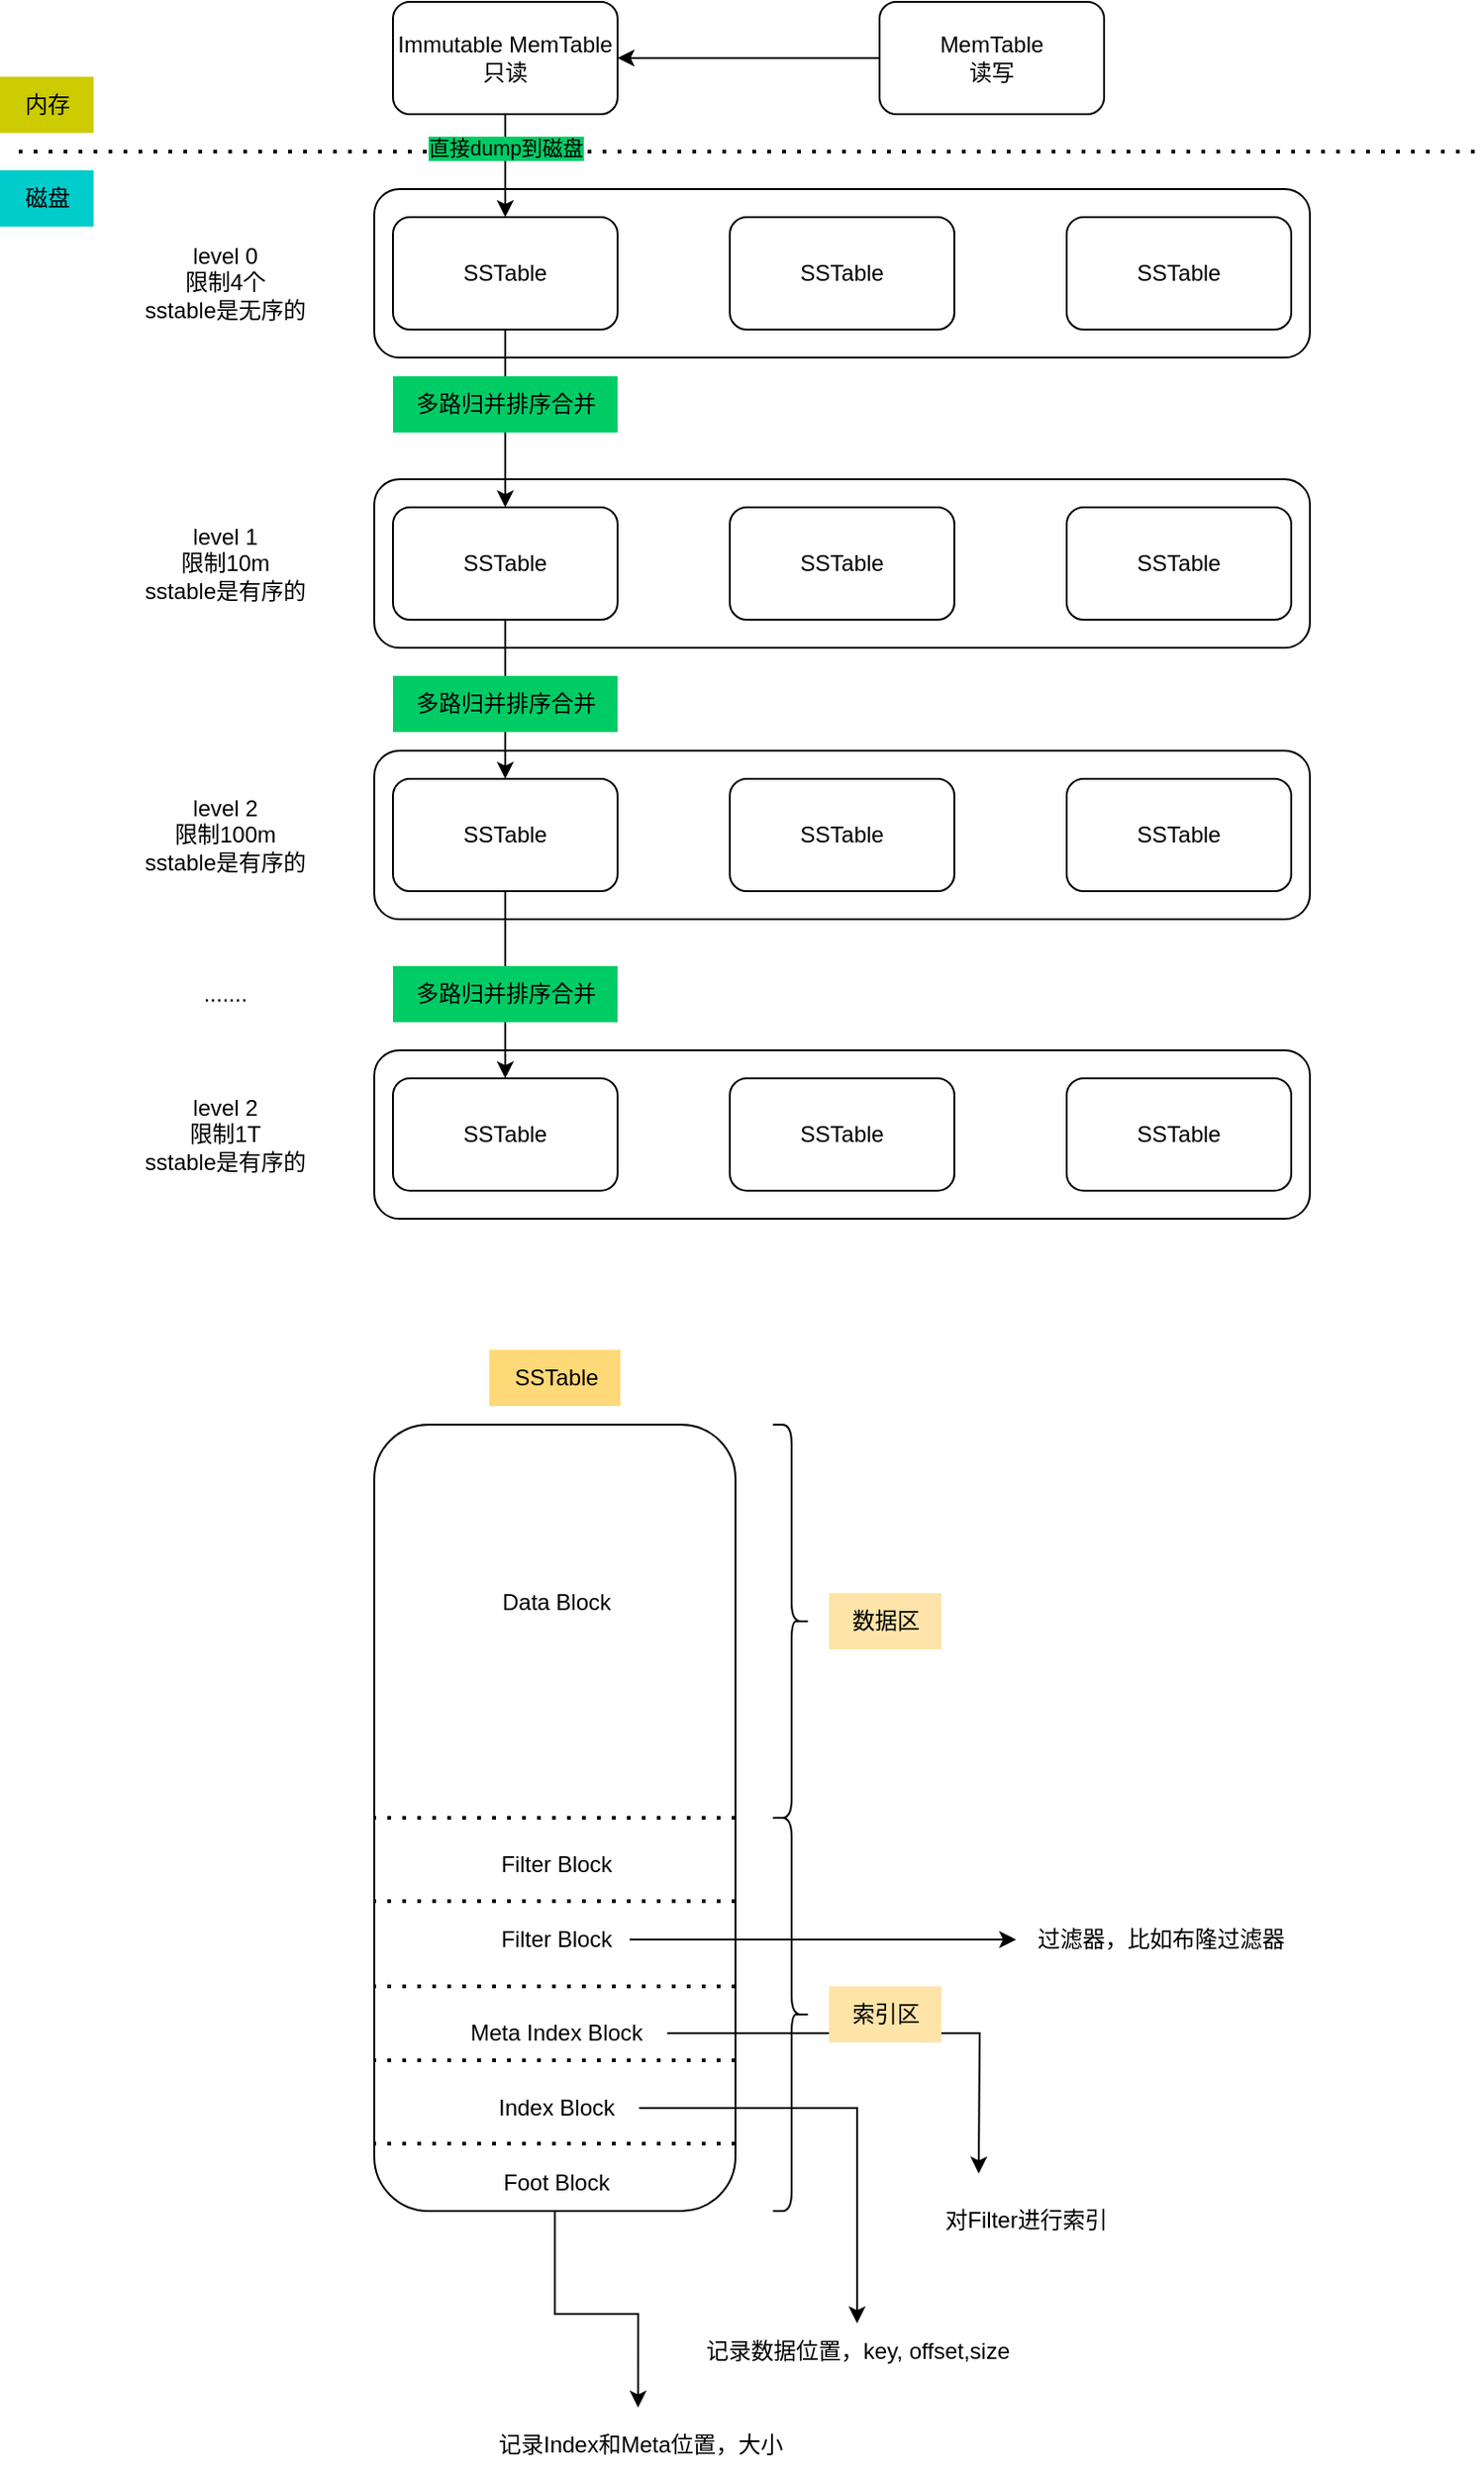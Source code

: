 <mxfile version="21.1.2" type="github">
  <diagram name="第 1 页" id="DpWjpTrRLR56Bfg4YwXq">
    <mxGraphModel dx="1434" dy="827" grid="1" gridSize="10" guides="1" tooltips="1" connect="1" arrows="1" fold="1" page="1" pageScale="1" pageWidth="827" pageHeight="1169" math="0" shadow="0">
      <root>
        <mxCell id="0" />
        <mxCell id="1" parent="0" />
        <mxCell id="41XTSsq1T5iFCWoXo_aQ-10" value="" style="rounded=1;whiteSpace=wrap;html=1;" vertex="1" parent="1">
          <mxGeometry x="240" y="340" width="500" height="90" as="geometry" />
        </mxCell>
        <mxCell id="41XTSsq1T5iFCWoXo_aQ-19" style="edgeStyle=orthogonalEdgeStyle;rounded=0;orthogonalLoop=1;jettySize=auto;html=1;exitX=0.5;exitY=1;exitDx=0;exitDy=0;entryX=0.5;entryY=0;entryDx=0;entryDy=0;" edge="1" parent="1" source="41XTSsq1T5iFCWoXo_aQ-1" target="41XTSsq1T5iFCWoXo_aQ-7">
          <mxGeometry relative="1" as="geometry" />
        </mxCell>
        <mxCell id="41XTSsq1T5iFCWoXo_aQ-1" value="Immutable MemTable&lt;br&gt;只读" style="rounded=1;whiteSpace=wrap;html=1;" vertex="1" parent="1">
          <mxGeometry x="250" y="240" width="120" height="60" as="geometry" />
        </mxCell>
        <mxCell id="41XTSsq1T5iFCWoXo_aQ-3" style="edgeStyle=orthogonalEdgeStyle;rounded=0;orthogonalLoop=1;jettySize=auto;html=1;exitX=0;exitY=0.5;exitDx=0;exitDy=0;entryX=1;entryY=0.5;entryDx=0;entryDy=0;" edge="1" parent="1" source="41XTSsq1T5iFCWoXo_aQ-2" target="41XTSsq1T5iFCWoXo_aQ-1">
          <mxGeometry relative="1" as="geometry" />
        </mxCell>
        <mxCell id="41XTSsq1T5iFCWoXo_aQ-2" value="MemTable&lt;br&gt;读写" style="rounded=1;whiteSpace=wrap;html=1;" vertex="1" parent="1">
          <mxGeometry x="510" y="240" width="120" height="60" as="geometry" />
        </mxCell>
        <mxCell id="41XTSsq1T5iFCWoXo_aQ-4" value="" style="endArrow=none;dashed=1;html=1;dashPattern=1 3;strokeWidth=2;rounded=0;" edge="1" parent="1">
          <mxGeometry width="50" height="50" relative="1" as="geometry">
            <mxPoint x="50" y="320" as="sourcePoint" />
            <mxPoint x="830" y="320" as="targetPoint" />
          </mxGeometry>
        </mxCell>
        <mxCell id="41XTSsq1T5iFCWoXo_aQ-20" value="直接dump到磁盘" style="edgeLabel;html=1;align=center;verticalAlign=middle;resizable=0;points=[];labelBackgroundColor=#00CC66;" vertex="1" connectable="0" parent="41XTSsq1T5iFCWoXo_aQ-4">
          <mxGeometry x="-0.277" y="2" relative="1" as="geometry">
            <mxPoint x="-22" as="offset" />
          </mxGeometry>
        </mxCell>
        <mxCell id="41XTSsq1T5iFCWoXo_aQ-5" value="内存" style="text;html=1;align=center;verticalAlign=middle;resizable=0;points=[];autosize=1;strokeColor=none;fillColor=#CCCC00;" vertex="1" parent="1">
          <mxGeometry x="40" y="280" width="50" height="30" as="geometry" />
        </mxCell>
        <mxCell id="41XTSsq1T5iFCWoXo_aQ-6" value="磁盘" style="text;html=1;align=center;verticalAlign=middle;resizable=0;points=[];autosize=1;strokeColor=none;fillColor=#00CCCC;" vertex="1" parent="1">
          <mxGeometry x="40" y="330" width="50" height="30" as="geometry" />
        </mxCell>
        <mxCell id="41XTSsq1T5iFCWoXo_aQ-7" value="SSTable" style="rounded=1;whiteSpace=wrap;html=1;" vertex="1" parent="1">
          <mxGeometry x="250" y="355" width="120" height="60" as="geometry" />
        </mxCell>
        <mxCell id="41XTSsq1T5iFCWoXo_aQ-8" value="SSTable" style="rounded=1;whiteSpace=wrap;html=1;" vertex="1" parent="1">
          <mxGeometry x="430" y="355" width="120" height="60" as="geometry" />
        </mxCell>
        <mxCell id="41XTSsq1T5iFCWoXo_aQ-9" value="SSTable" style="rounded=1;whiteSpace=wrap;html=1;" vertex="1" parent="1">
          <mxGeometry x="610" y="355" width="120" height="60" as="geometry" />
        </mxCell>
        <mxCell id="41XTSsq1T5iFCWoXo_aQ-11" value="" style="rounded=1;whiteSpace=wrap;html=1;" vertex="1" parent="1">
          <mxGeometry x="240" y="495" width="500" height="90" as="geometry" />
        </mxCell>
        <mxCell id="41XTSsq1T5iFCWoXo_aQ-12" value="SSTable" style="rounded=1;whiteSpace=wrap;html=1;" vertex="1" parent="1">
          <mxGeometry x="250" y="510" width="120" height="60" as="geometry" />
        </mxCell>
        <mxCell id="41XTSsq1T5iFCWoXo_aQ-13" value="SSTable" style="rounded=1;whiteSpace=wrap;html=1;" vertex="1" parent="1">
          <mxGeometry x="430" y="510" width="120" height="60" as="geometry" />
        </mxCell>
        <mxCell id="41XTSsq1T5iFCWoXo_aQ-14" value="SSTable" style="rounded=1;whiteSpace=wrap;html=1;" vertex="1" parent="1">
          <mxGeometry x="610" y="510" width="120" height="60" as="geometry" />
        </mxCell>
        <mxCell id="41XTSsq1T5iFCWoXo_aQ-15" value="" style="rounded=1;whiteSpace=wrap;html=1;" vertex="1" parent="1">
          <mxGeometry x="240" y="640" width="500" height="90" as="geometry" />
        </mxCell>
        <mxCell id="41XTSsq1T5iFCWoXo_aQ-16" value="SSTable" style="rounded=1;whiteSpace=wrap;html=1;" vertex="1" parent="1">
          <mxGeometry x="250" y="655" width="120" height="60" as="geometry" />
        </mxCell>
        <mxCell id="41XTSsq1T5iFCWoXo_aQ-17" value="SSTable" style="rounded=1;whiteSpace=wrap;html=1;" vertex="1" parent="1">
          <mxGeometry x="430" y="655" width="120" height="60" as="geometry" />
        </mxCell>
        <mxCell id="41XTSsq1T5iFCWoXo_aQ-18" value="SSTable" style="rounded=1;whiteSpace=wrap;html=1;" vertex="1" parent="1">
          <mxGeometry x="610" y="655" width="120" height="60" as="geometry" />
        </mxCell>
        <mxCell id="41XTSsq1T5iFCWoXo_aQ-21" value="level 0&lt;br&gt;限制4个&lt;br&gt;sstable是无序的" style="text;html=1;align=center;verticalAlign=middle;resizable=0;points=[];autosize=1;strokeColor=none;fillColor=none;" vertex="1" parent="1">
          <mxGeometry x="105" y="360" width="110" height="60" as="geometry" />
        </mxCell>
        <mxCell id="41XTSsq1T5iFCWoXo_aQ-22" value="level 1&lt;br&gt;限制10m&lt;br&gt;sstable是有序的" style="text;html=1;align=center;verticalAlign=middle;resizable=0;points=[];autosize=1;strokeColor=none;fillColor=none;" vertex="1" parent="1">
          <mxGeometry x="105" y="510" width="110" height="60" as="geometry" />
        </mxCell>
        <mxCell id="41XTSsq1T5iFCWoXo_aQ-23" value="level 2&lt;br&gt;限制100m&lt;br&gt;sstable是有序的" style="text;html=1;align=center;verticalAlign=middle;resizable=0;points=[];autosize=1;strokeColor=none;fillColor=none;" vertex="1" parent="1">
          <mxGeometry x="105" y="655" width="110" height="60" as="geometry" />
        </mxCell>
        <mxCell id="41XTSsq1T5iFCWoXo_aQ-24" style="edgeStyle=orthogonalEdgeStyle;rounded=0;orthogonalLoop=1;jettySize=auto;html=1;exitX=0.5;exitY=1;exitDx=0;exitDy=0;entryX=0.5;entryY=0;entryDx=0;entryDy=0;" edge="1" parent="1" source="41XTSsq1T5iFCWoXo_aQ-7" target="41XTSsq1T5iFCWoXo_aQ-12">
          <mxGeometry relative="1" as="geometry" />
        </mxCell>
        <mxCell id="41XTSsq1T5iFCWoXo_aQ-25" value="多路归并排序合并" style="text;html=1;align=center;verticalAlign=middle;resizable=0;points=[];autosize=1;strokeColor=none;fillColor=#00cc66;" vertex="1" parent="1">
          <mxGeometry x="250" y="440" width="120" height="30" as="geometry" />
        </mxCell>
        <mxCell id="41XTSsq1T5iFCWoXo_aQ-26" style="edgeStyle=orthogonalEdgeStyle;rounded=0;orthogonalLoop=1;jettySize=auto;html=1;exitX=0.5;exitY=1;exitDx=0;exitDy=0;entryX=0.5;entryY=0;entryDx=0;entryDy=0;" edge="1" parent="1" source="41XTSsq1T5iFCWoXo_aQ-12" target="41XTSsq1T5iFCWoXo_aQ-16">
          <mxGeometry relative="1" as="geometry" />
        </mxCell>
        <mxCell id="41XTSsq1T5iFCWoXo_aQ-27" value="多路归并排序合并" style="text;html=1;align=center;verticalAlign=middle;resizable=0;points=[];autosize=1;strokeColor=none;fillColor=#00cc66;" vertex="1" parent="1">
          <mxGeometry x="250" y="600" width="120" height="30" as="geometry" />
        </mxCell>
        <mxCell id="41XTSsq1T5iFCWoXo_aQ-28" value="" style="rounded=1;whiteSpace=wrap;html=1;" vertex="1" parent="1">
          <mxGeometry x="240" y="800" width="500" height="90" as="geometry" />
        </mxCell>
        <mxCell id="41XTSsq1T5iFCWoXo_aQ-29" value="SSTable" style="rounded=1;whiteSpace=wrap;html=1;" vertex="1" parent="1">
          <mxGeometry x="250" y="815" width="120" height="60" as="geometry" />
        </mxCell>
        <mxCell id="41XTSsq1T5iFCWoXo_aQ-30" value="SSTable" style="rounded=1;whiteSpace=wrap;html=1;" vertex="1" parent="1">
          <mxGeometry x="430" y="815" width="120" height="60" as="geometry" />
        </mxCell>
        <mxCell id="41XTSsq1T5iFCWoXo_aQ-31" value="SSTable" style="rounded=1;whiteSpace=wrap;html=1;" vertex="1" parent="1">
          <mxGeometry x="610" y="815" width="120" height="60" as="geometry" />
        </mxCell>
        <mxCell id="41XTSsq1T5iFCWoXo_aQ-32" value="level 2&lt;br&gt;限制1T&lt;br&gt;sstable是有序的" style="text;html=1;align=center;verticalAlign=middle;resizable=0;points=[];autosize=1;strokeColor=none;fillColor=none;" vertex="1" parent="1">
          <mxGeometry x="105" y="815" width="110" height="60" as="geometry" />
        </mxCell>
        <mxCell id="41XTSsq1T5iFCWoXo_aQ-34" style="edgeStyle=orthogonalEdgeStyle;rounded=0;orthogonalLoop=1;jettySize=auto;html=1;exitX=0.5;exitY=1;exitDx=0;exitDy=0;entryX=0.5;entryY=0;entryDx=0;entryDy=0;" edge="1" parent="1" source="41XTSsq1T5iFCWoXo_aQ-16" target="41XTSsq1T5iFCWoXo_aQ-29">
          <mxGeometry relative="1" as="geometry" />
        </mxCell>
        <mxCell id="41XTSsq1T5iFCWoXo_aQ-33" value="多路归并排序合并" style="text;html=1;align=center;verticalAlign=middle;resizable=0;points=[];autosize=1;strokeColor=none;fillColor=#00cc66;" vertex="1" parent="1">
          <mxGeometry x="250" y="755" width="120" height="30" as="geometry" />
        </mxCell>
        <mxCell id="41XTSsq1T5iFCWoXo_aQ-36" value="......." style="text;html=1;align=center;verticalAlign=middle;resizable=0;points=[];autosize=1;strokeColor=none;fillColor=none;" vertex="1" parent="1">
          <mxGeometry x="135" y="755" width="50" height="30" as="geometry" />
        </mxCell>
        <mxCell id="41XTSsq1T5iFCWoXo_aQ-37" value="" style="rounded=1;whiteSpace=wrap;html=1;" vertex="1" parent="1">
          <mxGeometry x="240" y="1000" width="193" height="420" as="geometry" />
        </mxCell>
        <mxCell id="41XTSsq1T5iFCWoXo_aQ-40" value="" style="endArrow=none;dashed=1;html=1;dashPattern=1 3;strokeWidth=2;rounded=0;entryX=0;entryY=0.5;entryDx=0;entryDy=0;exitX=1;exitY=0.5;exitDx=0;exitDy=0;" edge="1" parent="1" source="41XTSsq1T5iFCWoXo_aQ-37" target="41XTSsq1T5iFCWoXo_aQ-37">
          <mxGeometry width="50" height="50" relative="1" as="geometry">
            <mxPoint x="-197" y="1100" as="sourcePoint" />
            <mxPoint x="-147" y="1050" as="targetPoint" />
          </mxGeometry>
        </mxCell>
        <mxCell id="41XTSsq1T5iFCWoXo_aQ-43" value="数据区" style="text;html=1;align=center;verticalAlign=middle;resizable=0;points=[];autosize=1;strokeColor=none;fillColor=#fee4a8;" vertex="1" parent="1">
          <mxGeometry x="483" y="1090" width="60" height="30" as="geometry" />
        </mxCell>
        <mxCell id="41XTSsq1T5iFCWoXo_aQ-44" value="" style="shape=curlyBracket;whiteSpace=wrap;html=1;rounded=1;flipH=1;labelPosition=right;verticalLabelPosition=middle;align=left;verticalAlign=middle;" vertex="1" parent="1">
          <mxGeometry x="453" y="1000" width="20" height="210" as="geometry" />
        </mxCell>
        <mxCell id="41XTSsq1T5iFCWoXo_aQ-45" value="" style="shape=curlyBracket;whiteSpace=wrap;html=1;rounded=1;flipH=1;labelPosition=right;verticalLabelPosition=middle;align=left;verticalAlign=middle;" vertex="1" parent="1">
          <mxGeometry x="453" y="1210" width="20" height="210" as="geometry" />
        </mxCell>
        <mxCell id="41XTSsq1T5iFCWoXo_aQ-46" value="SSTable" style="text;html=1;align=center;verticalAlign=middle;resizable=0;points=[];autosize=1;strokeColor=none;fillColor=#ffd877;" vertex="1" parent="1">
          <mxGeometry x="301.5" y="960" width="70" height="30" as="geometry" />
        </mxCell>
        <mxCell id="41XTSsq1T5iFCWoXo_aQ-47" value="" style="endArrow=none;dashed=1;html=1;dashPattern=1 3;strokeWidth=2;rounded=0;entryX=0;entryY=0.5;entryDx=0;entryDy=0;exitX=1;exitY=0.5;exitDx=0;exitDy=0;" edge="1" parent="1">
          <mxGeometry width="50" height="50" relative="1" as="geometry">
            <mxPoint x="433" y="1384" as="sourcePoint" />
            <mxPoint x="240" y="1384" as="targetPoint" />
          </mxGeometry>
        </mxCell>
        <mxCell id="41XTSsq1T5iFCWoXo_aQ-48" value="" style="endArrow=none;dashed=1;html=1;dashPattern=1 3;strokeWidth=2;rounded=0;entryX=0;entryY=0.5;entryDx=0;entryDy=0;exitX=1;exitY=0.5;exitDx=0;exitDy=0;" edge="1" parent="1">
          <mxGeometry width="50" height="50" relative="1" as="geometry">
            <mxPoint x="433" y="1339.5" as="sourcePoint" />
            <mxPoint x="240" y="1339.5" as="targetPoint" />
          </mxGeometry>
        </mxCell>
        <mxCell id="41XTSsq1T5iFCWoXo_aQ-49" value="" style="endArrow=none;dashed=1;html=1;dashPattern=1 3;strokeWidth=2;rounded=0;entryX=0;entryY=0.5;entryDx=0;entryDy=0;exitX=1;exitY=0.5;exitDx=0;exitDy=0;" edge="1" parent="1">
          <mxGeometry width="50" height="50" relative="1" as="geometry">
            <mxPoint x="433" y="1300" as="sourcePoint" />
            <mxPoint x="240" y="1300" as="targetPoint" />
          </mxGeometry>
        </mxCell>
        <mxCell id="41XTSsq1T5iFCWoXo_aQ-50" value="" style="endArrow=none;dashed=1;html=1;dashPattern=1 3;strokeWidth=2;rounded=0;entryX=0;entryY=0.5;entryDx=0;entryDy=0;exitX=1;exitY=0.5;exitDx=0;exitDy=0;" edge="1" parent="1">
          <mxGeometry width="50" height="50" relative="1" as="geometry">
            <mxPoint x="433" y="1254.5" as="sourcePoint" />
            <mxPoint x="240" y="1254.5" as="targetPoint" />
          </mxGeometry>
        </mxCell>
        <mxCell id="41XTSsq1T5iFCWoXo_aQ-58" style="edgeStyle=orthogonalEdgeStyle;rounded=0;orthogonalLoop=1;jettySize=auto;html=1;entryX=0.497;entryY=-0.167;entryDx=0;entryDy=0;entryPerimeter=0;" edge="1" parent="1" source="41XTSsq1T5iFCWoXo_aQ-52" target="41XTSsq1T5iFCWoXo_aQ-59">
          <mxGeometry relative="1" as="geometry">
            <mxPoint x="433" y="1470" as="targetPoint" />
          </mxGeometry>
        </mxCell>
        <mxCell id="41XTSsq1T5iFCWoXo_aQ-52" value="Foot Block" style="text;html=1;align=center;verticalAlign=middle;resizable=0;points=[];autosize=1;strokeColor=none;fillColor=none;" vertex="1" parent="1">
          <mxGeometry x="296.5" y="1390" width="80" height="30" as="geometry" />
        </mxCell>
        <mxCell id="41XTSsq1T5iFCWoXo_aQ-60" style="edgeStyle=orthogonalEdgeStyle;rounded=0;orthogonalLoop=1;jettySize=auto;html=1;" edge="1" parent="1" source="41XTSsq1T5iFCWoXo_aQ-53" target="41XTSsq1T5iFCWoXo_aQ-61">
          <mxGeometry relative="1" as="geometry">
            <mxPoint x="493" y="1440" as="targetPoint" />
          </mxGeometry>
        </mxCell>
        <mxCell id="41XTSsq1T5iFCWoXo_aQ-53" value="Index Block" style="text;html=1;align=center;verticalAlign=middle;resizable=0;points=[];autosize=1;strokeColor=none;fillColor=none;" vertex="1" parent="1">
          <mxGeometry x="291.5" y="1350" width="90" height="30" as="geometry" />
        </mxCell>
        <mxCell id="41XTSsq1T5iFCWoXo_aQ-62" style="edgeStyle=orthogonalEdgeStyle;rounded=0;orthogonalLoop=1;jettySize=auto;html=1;" edge="1" parent="1" source="41XTSsq1T5iFCWoXo_aQ-56">
          <mxGeometry relative="1" as="geometry">
            <mxPoint x="563" y="1400" as="targetPoint" />
          </mxGeometry>
        </mxCell>
        <mxCell id="41XTSsq1T5iFCWoXo_aQ-56" value="Meta Index Block" style="text;html=1;align=center;verticalAlign=middle;resizable=0;points=[];autosize=1;strokeColor=none;fillColor=none;" vertex="1" parent="1">
          <mxGeometry x="276.5" y="1310" width="120" height="30" as="geometry" />
        </mxCell>
        <mxCell id="41XTSsq1T5iFCWoXo_aQ-64" style="edgeStyle=orthogonalEdgeStyle;rounded=0;orthogonalLoop=1;jettySize=auto;html=1;" edge="1" parent="1" source="41XTSsq1T5iFCWoXo_aQ-57">
          <mxGeometry relative="1" as="geometry">
            <mxPoint x="583" y="1275" as="targetPoint" />
          </mxGeometry>
        </mxCell>
        <mxCell id="41XTSsq1T5iFCWoXo_aQ-57" value="Filter Block" style="text;html=1;align=center;verticalAlign=middle;resizable=0;points=[];autosize=1;strokeColor=none;fillColor=none;" vertex="1" parent="1">
          <mxGeometry x="296.5" y="1260" width="80" height="30" as="geometry" />
        </mxCell>
        <mxCell id="41XTSsq1T5iFCWoXo_aQ-59" value="记录Index和Meta位置，大小" style="text;html=1;align=center;verticalAlign=middle;resizable=0;points=[];autosize=1;strokeColor=none;fillColor=none;" vertex="1" parent="1">
          <mxGeometry x="291.5" y="1530" width="180" height="30" as="geometry" />
        </mxCell>
        <mxCell id="41XTSsq1T5iFCWoXo_aQ-61" value="记录数据位置，key, offset,size" style="text;html=1;align=center;verticalAlign=middle;resizable=0;points=[];autosize=1;strokeColor=none;fillColor=none;" vertex="1" parent="1">
          <mxGeometry x="403" y="1480" width="190" height="30" as="geometry" />
        </mxCell>
        <mxCell id="41XTSsq1T5iFCWoXo_aQ-63" value="对Filter进行索引" style="text;html=1;align=center;verticalAlign=middle;resizable=0;points=[];autosize=1;strokeColor=none;fillColor=none;" vertex="1" parent="1">
          <mxGeometry x="533" y="1410" width="110" height="30" as="geometry" />
        </mxCell>
        <mxCell id="41XTSsq1T5iFCWoXo_aQ-65" value="过滤器，比如布隆过滤器" style="text;html=1;align=center;verticalAlign=middle;resizable=0;points=[];autosize=1;strokeColor=none;fillColor=none;" vertex="1" parent="1">
          <mxGeometry x="580" y="1260" width="160" height="30" as="geometry" />
        </mxCell>
        <mxCell id="41XTSsq1T5iFCWoXo_aQ-42" value="索引区" style="text;html=1;align=center;verticalAlign=middle;resizable=0;points=[];autosize=1;strokeColor=none;fillColor=#ffe4a8;" vertex="1" parent="1">
          <mxGeometry x="483" y="1300" width="60" height="30" as="geometry" />
        </mxCell>
        <mxCell id="41XTSsq1T5iFCWoXo_aQ-66" value="Filter Block" style="text;html=1;align=center;verticalAlign=middle;resizable=0;points=[];autosize=1;strokeColor=none;fillColor=none;" vertex="1" parent="1">
          <mxGeometry x="296.5" y="1220" width="80" height="30" as="geometry" />
        </mxCell>
        <mxCell id="41XTSsq1T5iFCWoXo_aQ-68" value="Data Block" style="text;html=1;align=center;verticalAlign=middle;resizable=0;points=[];autosize=1;strokeColor=none;fillColor=none;" vertex="1" parent="1">
          <mxGeometry x="296.5" y="1080" width="80" height="30" as="geometry" />
        </mxCell>
      </root>
    </mxGraphModel>
  </diagram>
</mxfile>
